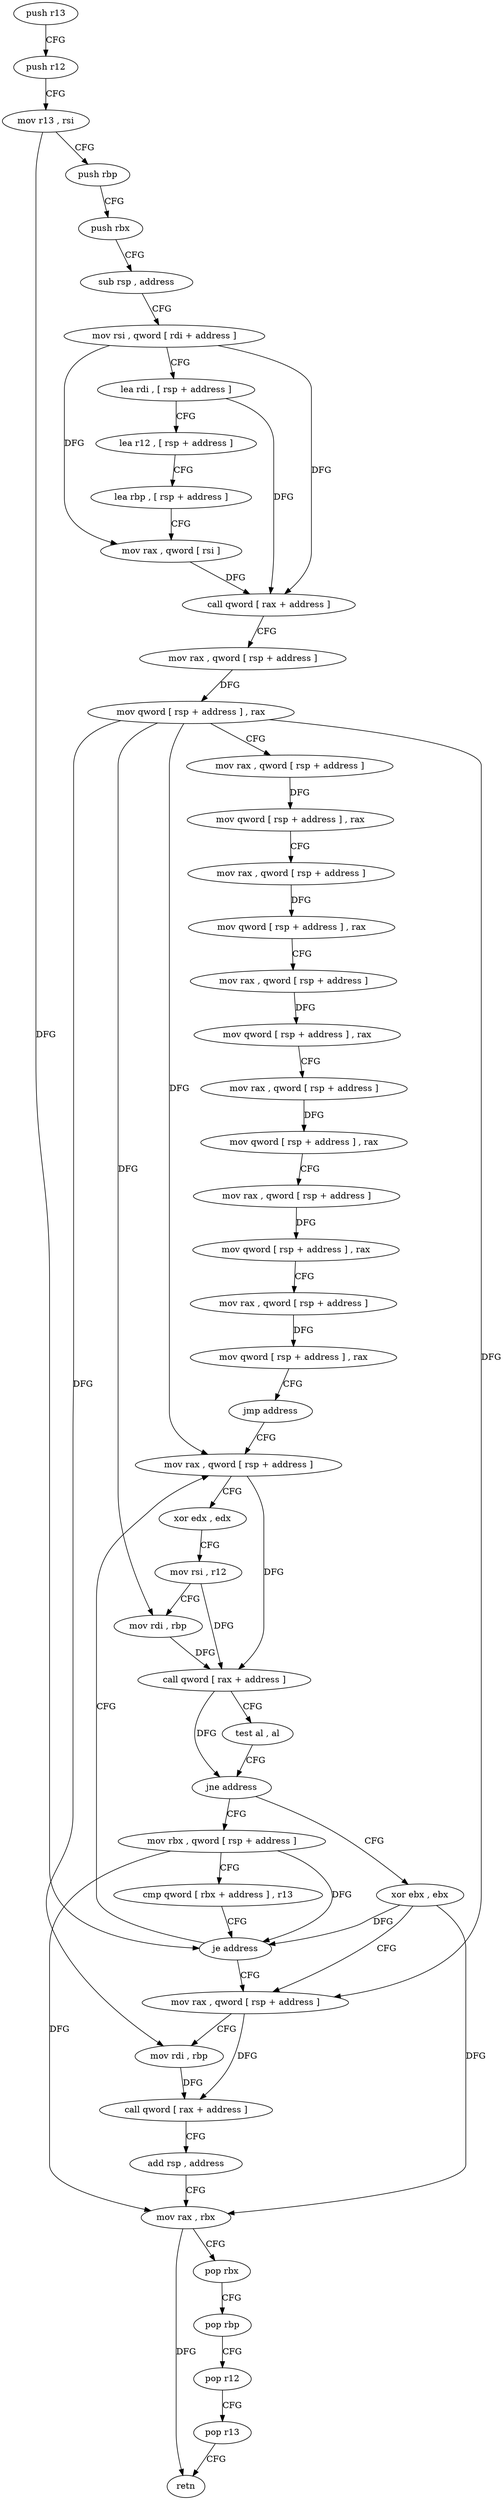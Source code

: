 digraph "func" {
"78784" [label = "push r13" ]
"78786" [label = "push r12" ]
"78788" [label = "mov r13 , rsi" ]
"78791" [label = "push rbp" ]
"78792" [label = "push rbx" ]
"78793" [label = "sub rsp , address" ]
"78800" [label = "mov rsi , qword [ rdi + address ]" ]
"78807" [label = "lea rdi , [ rsp + address ]" ]
"78812" [label = "lea r12 , [ rsp + address ]" ]
"78817" [label = "lea rbp , [ rsp + address ]" ]
"78822" [label = "mov rax , qword [ rsi ]" ]
"78825" [label = "call qword [ rax + address ]" ]
"78831" [label = "mov rax , qword [ rsp + address ]" ]
"78836" [label = "mov qword [ rsp + address ] , rax" ]
"78841" [label = "mov rax , qword [ rsp + address ]" ]
"78846" [label = "mov qword [ rsp + address ] , rax" ]
"78851" [label = "mov rax , qword [ rsp + address ]" ]
"78856" [label = "mov qword [ rsp + address ] , rax" ]
"78861" [label = "mov rax , qword [ rsp + address ]" ]
"78866" [label = "mov qword [ rsp + address ] , rax" ]
"78871" [label = "mov rax , qword [ rsp + address ]" ]
"78876" [label = "mov qword [ rsp + address ] , rax" ]
"78881" [label = "mov rax , qword [ rsp + address ]" ]
"78886" [label = "mov qword [ rsp + address ] , rax" ]
"78891" [label = "mov rax , qword [ rsp + address ]" ]
"78899" [label = "mov qword [ rsp + address ] , rax" ]
"78904" [label = "jmp address" ]
"78923" [label = "mov rax , qword [ rsp + address ]" ]
"78928" [label = "xor edx , edx" ]
"78930" [label = "mov rsi , r12" ]
"78933" [label = "mov rdi , rbp" ]
"78936" [label = "call qword [ rax + address ]" ]
"78942" [label = "test al , al" ]
"78944" [label = "jne address" ]
"78912" [label = "mov rbx , qword [ rsp + address ]" ]
"78946" [label = "xor ebx , ebx" ]
"78917" [label = "cmp qword [ rbx + address ] , r13" ]
"78921" [label = "je address" ]
"78948" [label = "mov rax , qword [ rsp + address ]" ]
"78953" [label = "mov rdi , rbp" ]
"78956" [label = "call qword [ rax + address ]" ]
"78962" [label = "add rsp , address" ]
"78969" [label = "mov rax , rbx" ]
"78972" [label = "pop rbx" ]
"78973" [label = "pop rbp" ]
"78974" [label = "pop r12" ]
"78976" [label = "pop r13" ]
"78978" [label = "retn" ]
"78784" -> "78786" [ label = "CFG" ]
"78786" -> "78788" [ label = "CFG" ]
"78788" -> "78791" [ label = "CFG" ]
"78788" -> "78921" [ label = "DFG" ]
"78791" -> "78792" [ label = "CFG" ]
"78792" -> "78793" [ label = "CFG" ]
"78793" -> "78800" [ label = "CFG" ]
"78800" -> "78807" [ label = "CFG" ]
"78800" -> "78822" [ label = "DFG" ]
"78800" -> "78825" [ label = "DFG" ]
"78807" -> "78812" [ label = "CFG" ]
"78807" -> "78825" [ label = "DFG" ]
"78812" -> "78817" [ label = "CFG" ]
"78817" -> "78822" [ label = "CFG" ]
"78822" -> "78825" [ label = "DFG" ]
"78825" -> "78831" [ label = "CFG" ]
"78831" -> "78836" [ label = "DFG" ]
"78836" -> "78841" [ label = "CFG" ]
"78836" -> "78923" [ label = "DFG" ]
"78836" -> "78948" [ label = "DFG" ]
"78836" -> "78933" [ label = "DFG" ]
"78836" -> "78953" [ label = "DFG" ]
"78841" -> "78846" [ label = "DFG" ]
"78846" -> "78851" [ label = "CFG" ]
"78851" -> "78856" [ label = "DFG" ]
"78856" -> "78861" [ label = "CFG" ]
"78861" -> "78866" [ label = "DFG" ]
"78866" -> "78871" [ label = "CFG" ]
"78871" -> "78876" [ label = "DFG" ]
"78876" -> "78881" [ label = "CFG" ]
"78881" -> "78886" [ label = "DFG" ]
"78886" -> "78891" [ label = "CFG" ]
"78891" -> "78899" [ label = "DFG" ]
"78899" -> "78904" [ label = "CFG" ]
"78904" -> "78923" [ label = "CFG" ]
"78923" -> "78928" [ label = "CFG" ]
"78923" -> "78936" [ label = "DFG" ]
"78928" -> "78930" [ label = "CFG" ]
"78930" -> "78933" [ label = "CFG" ]
"78930" -> "78936" [ label = "DFG" ]
"78933" -> "78936" [ label = "DFG" ]
"78936" -> "78942" [ label = "CFG" ]
"78936" -> "78944" [ label = "DFG" ]
"78942" -> "78944" [ label = "CFG" ]
"78944" -> "78912" [ label = "CFG" ]
"78944" -> "78946" [ label = "CFG" ]
"78912" -> "78917" [ label = "CFG" ]
"78912" -> "78921" [ label = "DFG" ]
"78912" -> "78969" [ label = "DFG" ]
"78946" -> "78948" [ label = "CFG" ]
"78946" -> "78921" [ label = "DFG" ]
"78946" -> "78969" [ label = "DFG" ]
"78917" -> "78921" [ label = "CFG" ]
"78921" -> "78948" [ label = "CFG" ]
"78921" -> "78923" [ label = "CFG" ]
"78948" -> "78953" [ label = "CFG" ]
"78948" -> "78956" [ label = "DFG" ]
"78953" -> "78956" [ label = "DFG" ]
"78956" -> "78962" [ label = "CFG" ]
"78962" -> "78969" [ label = "CFG" ]
"78969" -> "78972" [ label = "CFG" ]
"78969" -> "78978" [ label = "DFG" ]
"78972" -> "78973" [ label = "CFG" ]
"78973" -> "78974" [ label = "CFG" ]
"78974" -> "78976" [ label = "CFG" ]
"78976" -> "78978" [ label = "CFG" ]
}
